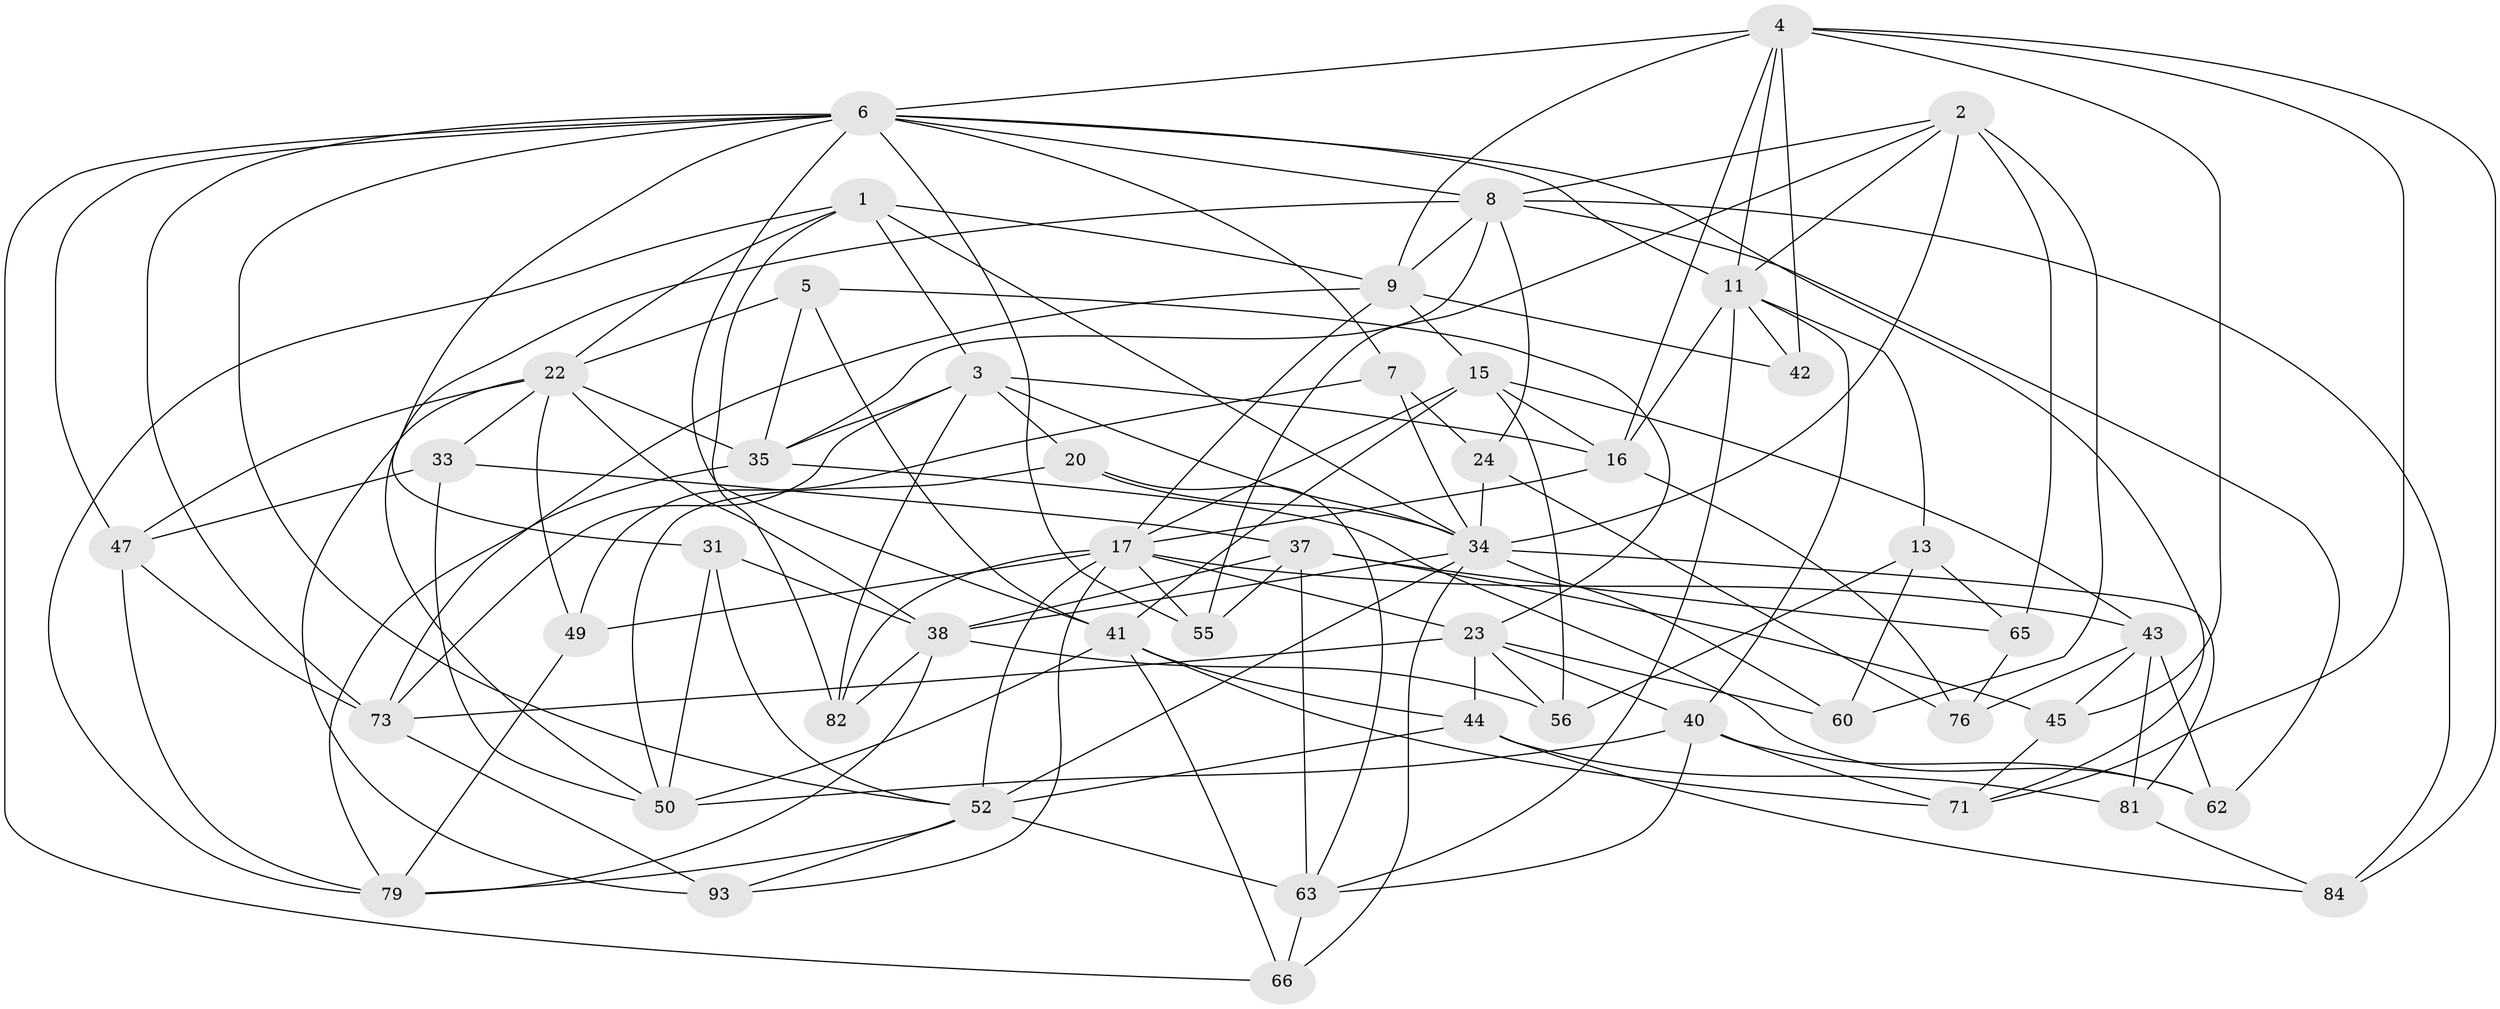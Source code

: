 // original degree distribution, {4: 1.0}
// Generated by graph-tools (version 1.1) at 2025/16/03/09/25 04:16:33]
// undirected, 49 vertices, 139 edges
graph export_dot {
graph [start="1"]
  node [color=gray90,style=filled];
  1 [super="+21"];
  2 [super="+77"];
  3 [super="+32+30"];
  4 [super="+26+46"];
  5;
  6 [super="+57+14"];
  7;
  8 [super="+12"];
  9 [super="+69+10"];
  11 [super="+48+19"];
  13;
  15 [super="+95"];
  16 [super="+90"];
  17 [super="+25+28"];
  20;
  22 [super="+94+54"];
  23 [super="+51+85"];
  24;
  31;
  33;
  34 [super="+75+74+36"];
  35 [super="+78"];
  37 [super="+83"];
  38 [super="+61+39"];
  40 [super="+89"];
  41 [super="+59+58"];
  42;
  43 [super="+53"];
  44 [super="+87"];
  45;
  47 [super="+80"];
  49;
  50 [super="+98"];
  52 [super="+92+88"];
  55;
  56;
  60;
  62;
  63 [super="+68"];
  65;
  66;
  71 [super="+86"];
  73 [super="+91"];
  76;
  79 [super="+97"];
  81;
  82;
  84;
  93;
  1 -- 79;
  1 -- 34;
  1 -- 9;
  1 -- 82;
  1 -- 3;
  1 -- 22;
  2 -- 55;
  2 -- 8;
  2 -- 65;
  2 -- 60;
  2 -- 34;
  2 -- 11;
  3 -- 82;
  3 -- 34 [weight=2];
  3 -- 20;
  3 -- 16;
  3 -- 35;
  3 -- 73;
  4 -- 42 [weight=2];
  4 -- 6;
  4 -- 45;
  4 -- 84;
  4 -- 71;
  4 -- 16;
  4 -- 9 [weight=2];
  4 -- 11;
  5 -- 23;
  5 -- 41;
  5 -- 22;
  5 -- 35;
  6 -- 55;
  6 -- 31;
  6 -- 66;
  6 -- 71;
  6 -- 7;
  6 -- 8;
  6 -- 52;
  6 -- 73;
  6 -- 11;
  6 -- 47;
  6 -- 41;
  7 -- 24;
  7 -- 49;
  7 -- 34;
  8 -- 24;
  8 -- 62;
  8 -- 50;
  8 -- 35;
  8 -- 84;
  8 -- 9;
  9 -- 42;
  9 -- 17;
  9 -- 15;
  9 -- 73;
  11 -- 42;
  11 -- 13;
  11 -- 16;
  11 -- 40;
  11 -- 63;
  13 -- 60;
  13 -- 56;
  13 -- 65;
  15 -- 56;
  15 -- 43;
  15 -- 16;
  15 -- 41;
  15 -- 17;
  16 -- 76;
  16 -- 17;
  17 -- 49;
  17 -- 82;
  17 -- 23;
  17 -- 43;
  17 -- 93;
  17 -- 55;
  17 -- 52;
  20 -- 63;
  20 -- 50;
  20 -- 34;
  22 -- 47 [weight=2];
  22 -- 35;
  22 -- 33;
  22 -- 49;
  22 -- 38 [weight=2];
  22 -- 93;
  23 -- 44 [weight=2];
  23 -- 40;
  23 -- 60;
  23 -- 56;
  23 -- 73;
  24 -- 76;
  24 -- 34;
  31 -- 38;
  31 -- 52;
  31 -- 50;
  33 -- 47;
  33 -- 50;
  33 -- 37;
  34 -- 66;
  34 -- 60;
  34 -- 81;
  34 -- 52;
  34 -- 38;
  35 -- 62;
  35 -- 79;
  37 -- 55;
  37 -- 65;
  37 -- 45;
  37 -- 63;
  37 -- 38;
  38 -- 82;
  38 -- 56;
  38 -- 79;
  40 -- 50;
  40 -- 63;
  40 -- 62;
  40 -- 71;
  41 -- 50;
  41 -- 66;
  41 -- 71 [weight=2];
  41 -- 44;
  43 -- 81;
  43 -- 62;
  43 -- 76;
  43 -- 45;
  44 -- 81;
  44 -- 84;
  44 -- 52;
  45 -- 71;
  47 -- 79;
  47 -- 73;
  49 -- 79;
  52 -- 79;
  52 -- 93;
  52 -- 63;
  63 -- 66;
  65 -- 76;
  73 -- 93;
  81 -- 84;
}
